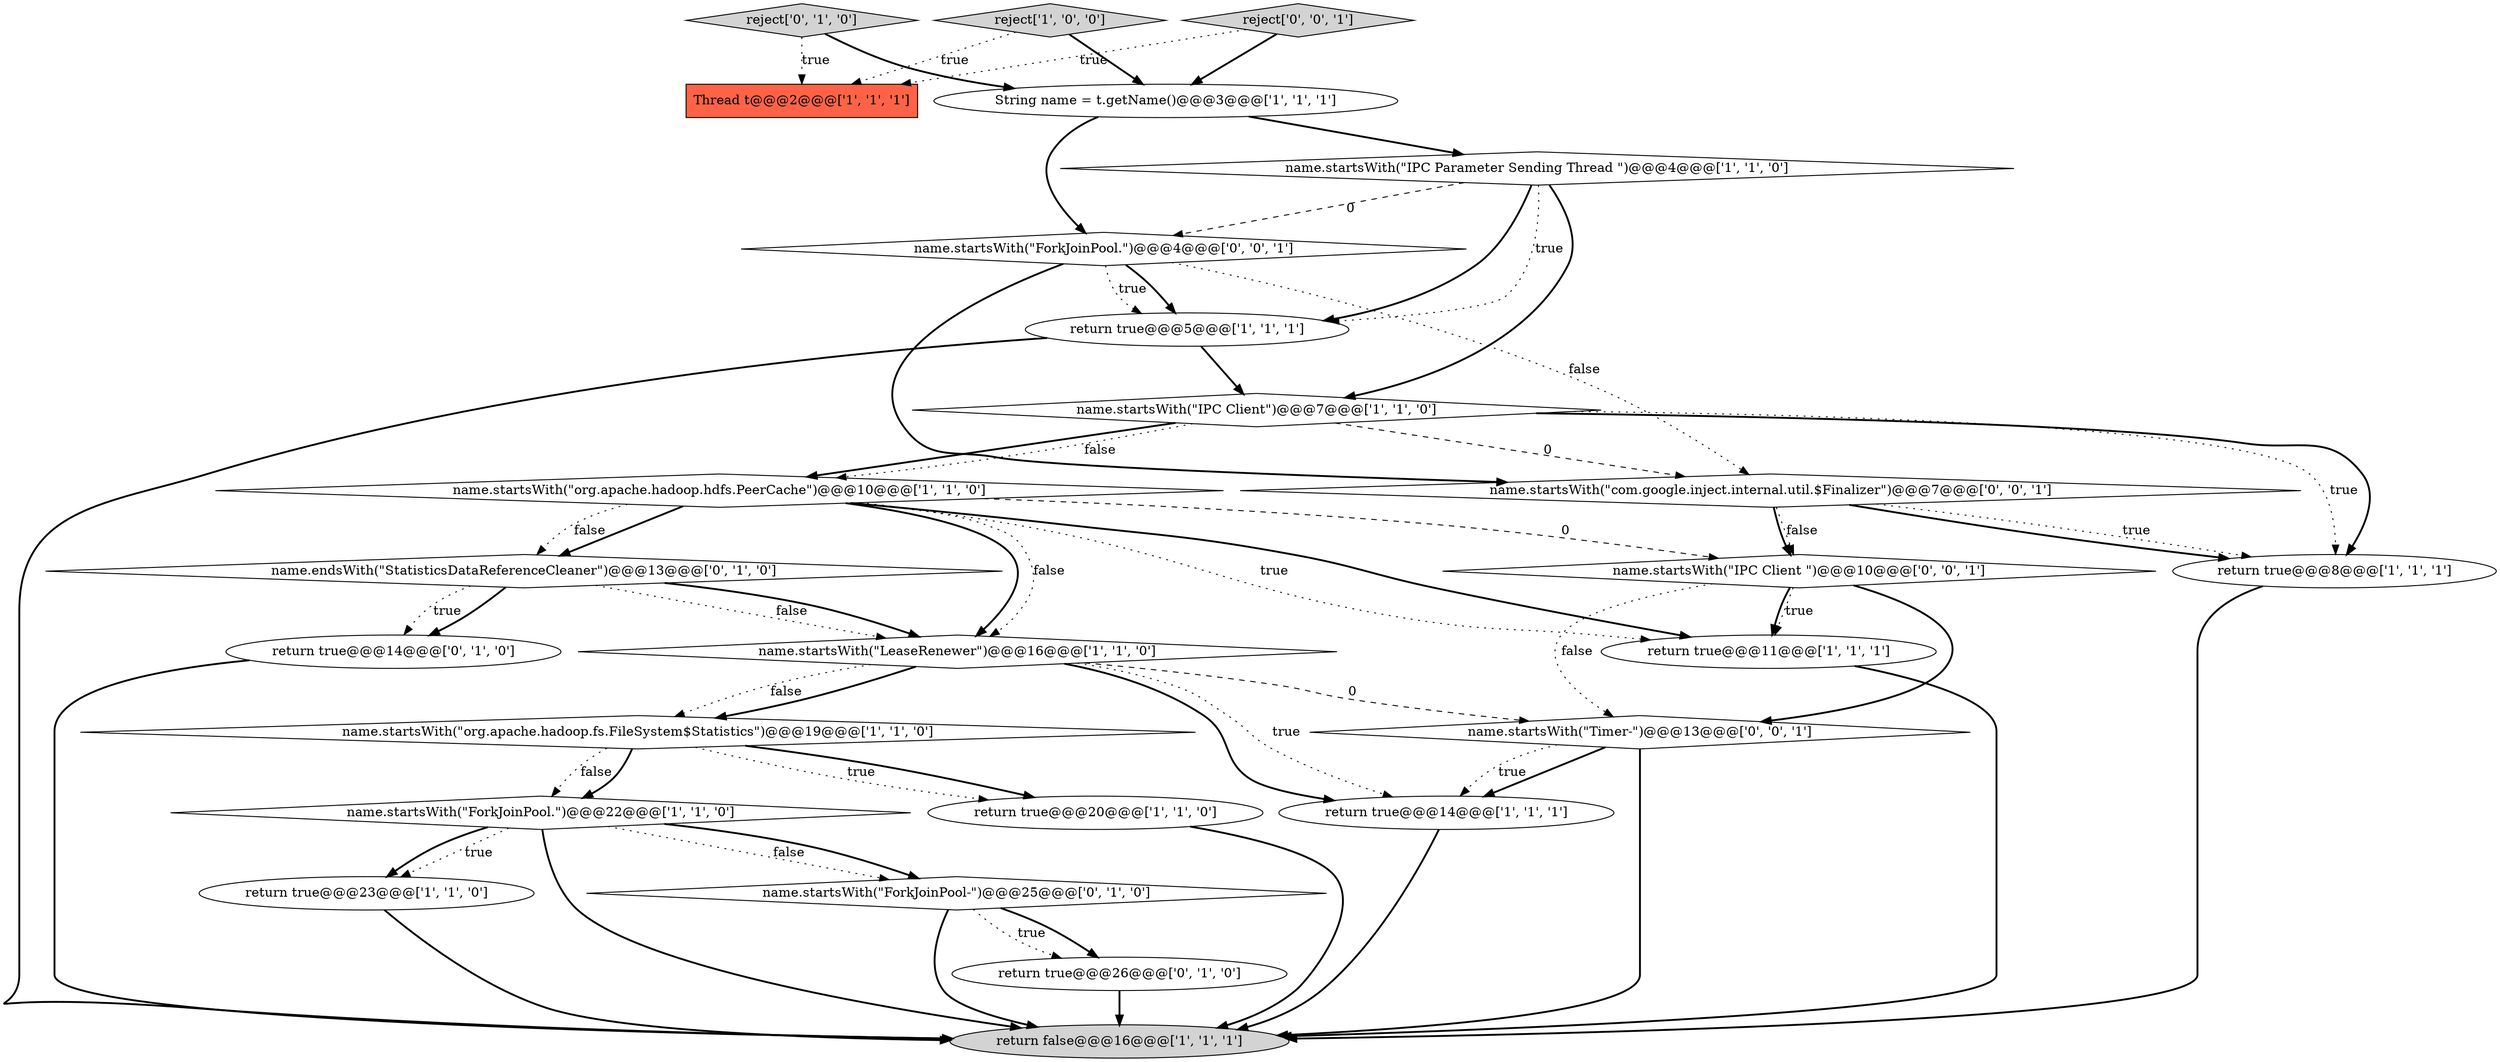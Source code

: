 digraph {
8 [style = filled, label = "return true@@@5@@@['1', '1', '1']", fillcolor = white, shape = ellipse image = "AAA0AAABBB1BBB"];
14 [style = filled, label = "return false@@@16@@@['1', '1', '1']", fillcolor = lightgray, shape = ellipse image = "AAA0AAABBB1BBB"];
21 [style = filled, label = "name.startsWith(\"com.google.inject.internal.util.$Finalizer\")@@@7@@@['0', '0', '1']", fillcolor = white, shape = diamond image = "AAA0AAABBB3BBB"];
5 [style = filled, label = "name.startsWith(\"ForkJoinPool.\")@@@22@@@['1', '1', '0']", fillcolor = white, shape = diamond image = "AAA0AAABBB1BBB"];
23 [style = filled, label = "name.startsWith(\"Timer-\")@@@13@@@['0', '0', '1']", fillcolor = white, shape = diamond image = "AAA0AAABBB3BBB"];
4 [style = filled, label = "return true@@@20@@@['1', '1', '0']", fillcolor = white, shape = ellipse image = "AAA0AAABBB1BBB"];
12 [style = filled, label = "return true@@@8@@@['1', '1', '1']", fillcolor = white, shape = ellipse image = "AAA0AAABBB1BBB"];
19 [style = filled, label = "reject['0', '1', '0']", fillcolor = lightgray, shape = diamond image = "AAA0AAABBB2BBB"];
0 [style = filled, label = "return true@@@14@@@['1', '1', '1']", fillcolor = white, shape = ellipse image = "AAA0AAABBB1BBB"];
17 [style = filled, label = "return true@@@26@@@['0', '1', '0']", fillcolor = white, shape = ellipse image = "AAA1AAABBB2BBB"];
6 [style = filled, label = "String name = t.getName()@@@3@@@['1', '1', '1']", fillcolor = white, shape = ellipse image = "AAA0AAABBB1BBB"];
1 [style = filled, label = "return true@@@23@@@['1', '1', '0']", fillcolor = white, shape = ellipse image = "AAA0AAABBB1BBB"];
15 [style = filled, label = "name.startsWith(\"IPC Parameter Sending Thread \")@@@4@@@['1', '1', '0']", fillcolor = white, shape = diamond image = "AAA0AAABBB1BBB"];
16 [style = filled, label = "return true@@@14@@@['0', '1', '0']", fillcolor = white, shape = ellipse image = "AAA1AAABBB2BBB"];
3 [style = filled, label = "name.startsWith(\"IPC Client\")@@@7@@@['1', '1', '0']", fillcolor = white, shape = diamond image = "AAA0AAABBB1BBB"];
22 [style = filled, label = "name.startsWith(\"IPC Client \")@@@10@@@['0', '0', '1']", fillcolor = white, shape = diamond image = "AAA0AAABBB3BBB"];
25 [style = filled, label = "reject['0', '0', '1']", fillcolor = lightgray, shape = diamond image = "AAA0AAABBB3BBB"];
11 [style = filled, label = "Thread t@@@2@@@['1', '1', '1']", fillcolor = tomato, shape = box image = "AAA0AAABBB1BBB"];
13 [style = filled, label = "name.startsWith(\"org.apache.hadoop.hdfs.PeerCache\")@@@10@@@['1', '1', '0']", fillcolor = white, shape = diamond image = "AAA0AAABBB1BBB"];
20 [style = filled, label = "name.startsWith(\"ForkJoinPool-\")@@@25@@@['0', '1', '0']", fillcolor = white, shape = diamond image = "AAA1AAABBB2BBB"];
2 [style = filled, label = "return true@@@11@@@['1', '1', '1']", fillcolor = white, shape = ellipse image = "AAA0AAABBB1BBB"];
24 [style = filled, label = "name.startsWith(\"ForkJoinPool.\")@@@4@@@['0', '0', '1']", fillcolor = white, shape = diamond image = "AAA0AAABBB3BBB"];
10 [style = filled, label = "reject['1', '0', '0']", fillcolor = lightgray, shape = diamond image = "AAA0AAABBB1BBB"];
7 [style = filled, label = "name.startsWith(\"LeaseRenewer\")@@@16@@@['1', '1', '0']", fillcolor = white, shape = diamond image = "AAA0AAABBB1BBB"];
9 [style = filled, label = "name.startsWith(\"org.apache.hadoop.fs.FileSystem$Statistics\")@@@19@@@['1', '1', '0']", fillcolor = white, shape = diamond image = "AAA0AAABBB1BBB"];
18 [style = filled, label = "name.endsWith(\"StatisticsDataReferenceCleaner\")@@@13@@@['0', '1', '0']", fillcolor = white, shape = diamond image = "AAA1AAABBB2BBB"];
24->21 [style = bold, label=""];
22->2 [style = bold, label=""];
3->12 [style = dotted, label="true"];
5->14 [style = bold, label=""];
8->14 [style = bold, label=""];
13->7 [style = bold, label=""];
19->6 [style = bold, label=""];
25->11 [style = dotted, label="true"];
10->6 [style = bold, label=""];
21->22 [style = bold, label=""];
9->4 [style = bold, label=""];
5->20 [style = dotted, label="false"];
24->21 [style = dotted, label="false"];
6->15 [style = bold, label=""];
7->9 [style = bold, label=""];
12->14 [style = bold, label=""];
13->22 [style = dashed, label="0"];
5->1 [style = bold, label=""];
3->21 [style = dashed, label="0"];
7->9 [style = dotted, label="false"];
20->17 [style = dotted, label="true"];
17->14 [style = bold, label=""];
6->24 [style = bold, label=""];
9->5 [style = dotted, label="false"];
1->14 [style = bold, label=""];
3->13 [style = bold, label=""];
13->18 [style = bold, label=""];
21->12 [style = bold, label=""];
8->3 [style = bold, label=""];
23->0 [style = bold, label=""];
24->8 [style = dotted, label="true"];
18->16 [style = dotted, label="true"];
15->8 [style = dotted, label="true"];
22->2 [style = dotted, label="true"];
7->23 [style = dashed, label="0"];
13->2 [style = dotted, label="true"];
13->18 [style = dotted, label="false"];
19->11 [style = dotted, label="true"];
23->0 [style = dotted, label="true"];
3->12 [style = bold, label=""];
16->14 [style = bold, label=""];
7->0 [style = bold, label=""];
9->4 [style = dotted, label="true"];
5->20 [style = bold, label=""];
18->16 [style = bold, label=""];
18->7 [style = dotted, label="false"];
13->7 [style = dotted, label="false"];
15->3 [style = bold, label=""];
4->14 [style = bold, label=""];
23->14 [style = bold, label=""];
3->13 [style = dotted, label="false"];
20->17 [style = bold, label=""];
22->23 [style = dotted, label="false"];
2->14 [style = bold, label=""];
7->0 [style = dotted, label="true"];
5->1 [style = dotted, label="true"];
22->23 [style = bold, label=""];
21->12 [style = dotted, label="true"];
0->14 [style = bold, label=""];
13->2 [style = bold, label=""];
20->14 [style = bold, label=""];
24->8 [style = bold, label=""];
15->8 [style = bold, label=""];
9->5 [style = bold, label=""];
25->6 [style = bold, label=""];
10->11 [style = dotted, label="true"];
21->22 [style = dotted, label="false"];
15->24 [style = dashed, label="0"];
18->7 [style = bold, label=""];
}
